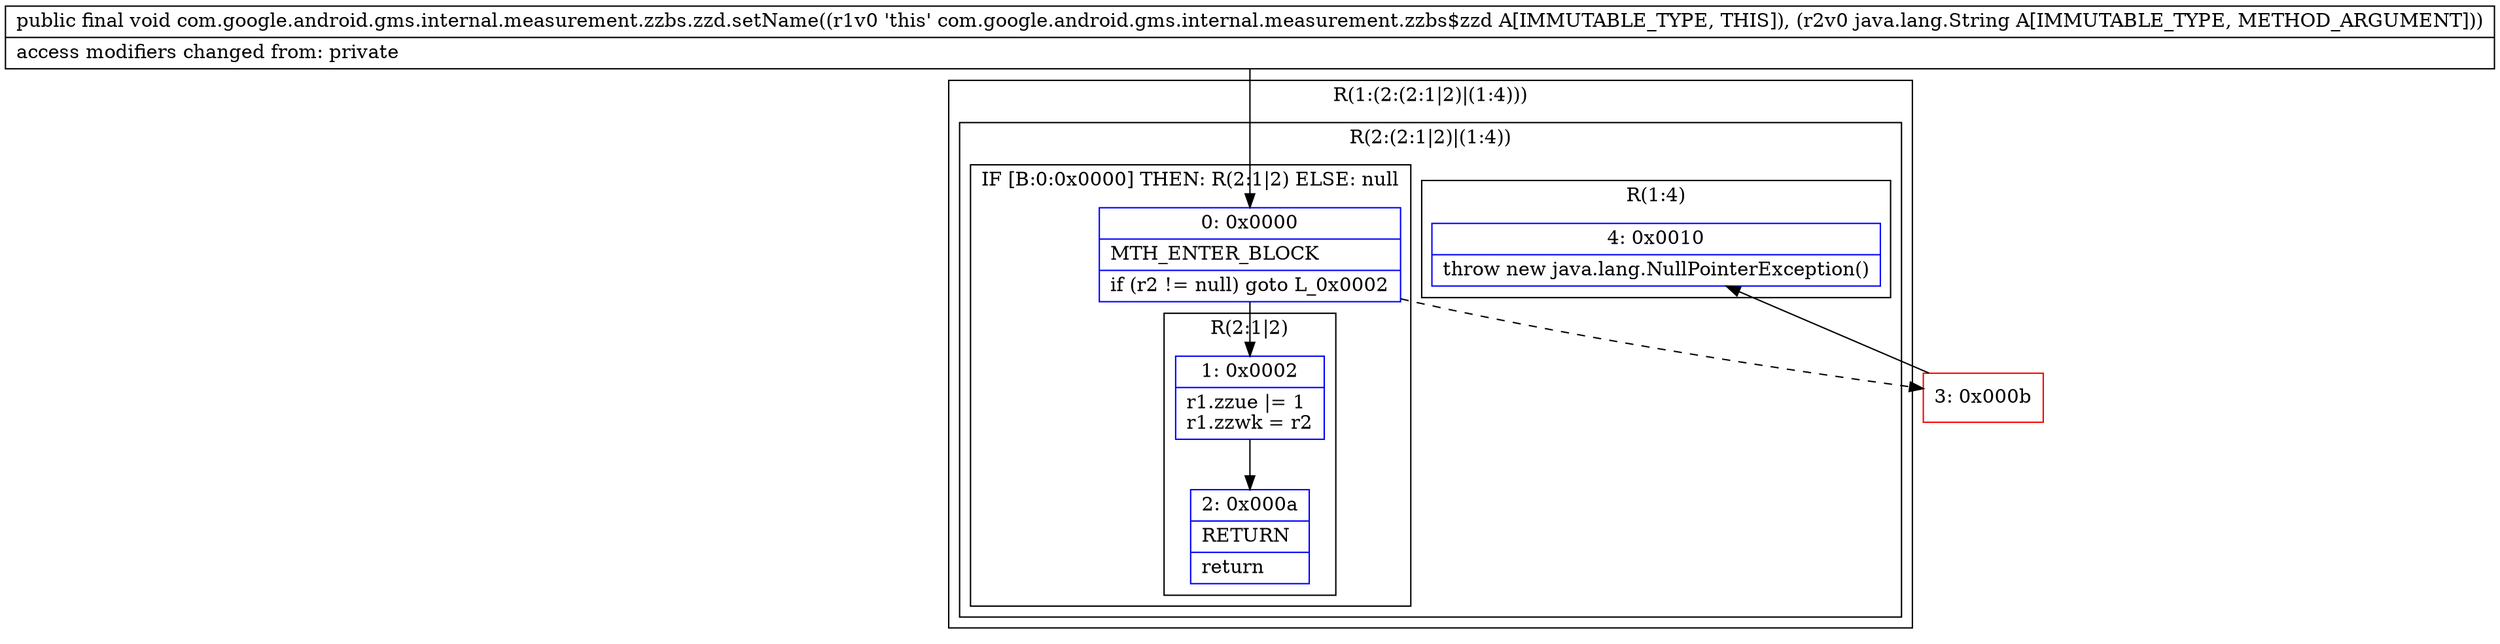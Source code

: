 digraph "CFG forcom.google.android.gms.internal.measurement.zzbs.zzd.setName(Ljava\/lang\/String;)V" {
subgraph cluster_Region_1579310933 {
label = "R(1:(2:(2:1|2)|(1:4)))";
node [shape=record,color=blue];
subgraph cluster_Region_832180779 {
label = "R(2:(2:1|2)|(1:4))";
node [shape=record,color=blue];
subgraph cluster_IfRegion_708746331 {
label = "IF [B:0:0x0000] THEN: R(2:1|2) ELSE: null";
node [shape=record,color=blue];
Node_0 [shape=record,label="{0\:\ 0x0000|MTH_ENTER_BLOCK\l|if (r2 != null) goto L_0x0002\l}"];
subgraph cluster_Region_366136873 {
label = "R(2:1|2)";
node [shape=record,color=blue];
Node_1 [shape=record,label="{1\:\ 0x0002|r1.zzue \|= 1\lr1.zzwk = r2\l}"];
Node_2 [shape=record,label="{2\:\ 0x000a|RETURN\l|return\l}"];
}
}
subgraph cluster_Region_1497822001 {
label = "R(1:4)";
node [shape=record,color=blue];
Node_4 [shape=record,label="{4\:\ 0x0010|throw new java.lang.NullPointerException()\l}"];
}
}
}
Node_3 [shape=record,color=red,label="{3\:\ 0x000b}"];
MethodNode[shape=record,label="{public final void com.google.android.gms.internal.measurement.zzbs.zzd.setName((r1v0 'this' com.google.android.gms.internal.measurement.zzbs$zzd A[IMMUTABLE_TYPE, THIS]), (r2v0 java.lang.String A[IMMUTABLE_TYPE, METHOD_ARGUMENT]))  | access modifiers changed from: private\l}"];
MethodNode -> Node_0;
Node_0 -> Node_1;
Node_0 -> Node_3[style=dashed];
Node_1 -> Node_2;
Node_3 -> Node_4;
}

